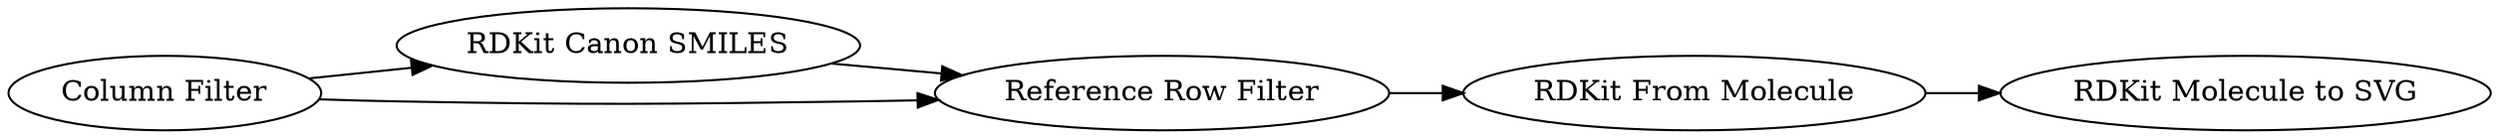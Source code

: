 digraph {
	51 -> 52
	49 -> 51
	49 -> 52
	52 -> 69
	69 -> 68
	49 [label="Column Filter"]
	68 [label="RDKit Molecule to SVG"]
	69 [label="RDKit From Molecule"]
	51 [label="RDKit Canon SMILES"]
	52 [label="Reference Row Filter"]
	rankdir=LR
}
